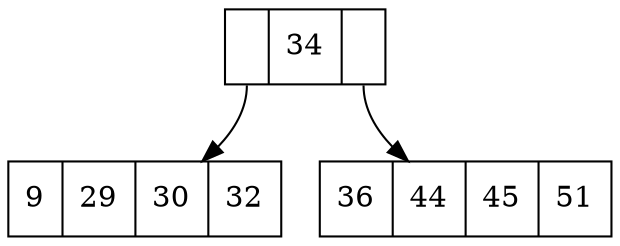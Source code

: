 digraph G {
node[shape=record]
		
R0x20ef430[label="<C1>|34|<C2>"];
R0x20ef310[label="9|29|30|32"];
R0x20ef460[label="36|44|45|51"];
		
R0x20ef430:C1->R0x20ef310;
R0x20ef430:C2->R0x20ef460;
}